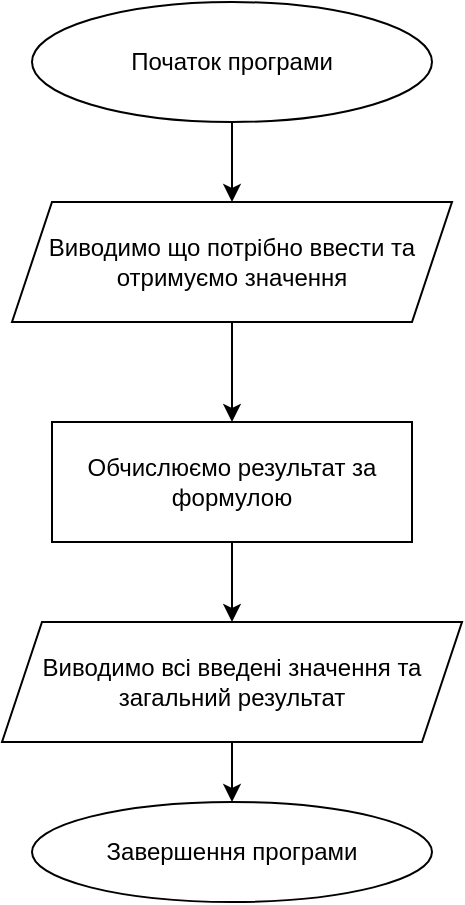 <mxfile version="24.7.16">
  <diagram name="Сторінка-1" id="07kxwsIDlU_DQ5_3TJsR">
    <mxGraphModel grid="1" page="1" gridSize="10" guides="1" tooltips="1" connect="1" arrows="1" fold="1" pageScale="1" pageWidth="827" pageHeight="1169" math="0" shadow="0">
      <root>
        <mxCell id="0" />
        <mxCell id="1" parent="0" />
        <mxCell id="NbhM_euuyiCsOGT7MI1E-7" style="edgeStyle=orthogonalEdgeStyle;rounded=0;orthogonalLoop=1;jettySize=auto;html=1;entryX=0.5;entryY=0;entryDx=0;entryDy=0;" edge="1" parent="1" source="NbhM_euuyiCsOGT7MI1E-1" target="NbhM_euuyiCsOGT7MI1E-2">
          <mxGeometry relative="1" as="geometry" />
        </mxCell>
        <mxCell id="NbhM_euuyiCsOGT7MI1E-1" value="Початок програми" style="ellipse;whiteSpace=wrap;html=1;" vertex="1" parent="1">
          <mxGeometry x="314" y="30" width="200" height="60" as="geometry" />
        </mxCell>
        <mxCell id="NbhM_euuyiCsOGT7MI1E-8" style="edgeStyle=orthogonalEdgeStyle;rounded=0;orthogonalLoop=1;jettySize=auto;html=1;entryX=0.5;entryY=0;entryDx=0;entryDy=0;" edge="1" parent="1" source="NbhM_euuyiCsOGT7MI1E-2" target="NbhM_euuyiCsOGT7MI1E-3">
          <mxGeometry relative="1" as="geometry" />
        </mxCell>
        <mxCell id="NbhM_euuyiCsOGT7MI1E-2" value="Виводимо що потрібно ввести та отримуємо значення" style="shape=parallelogram;perimeter=parallelogramPerimeter;whiteSpace=wrap;html=1;fixedSize=1;" vertex="1" parent="1">
          <mxGeometry x="304" y="130" width="220" height="60" as="geometry" />
        </mxCell>
        <mxCell id="NbhM_euuyiCsOGT7MI1E-9" style="edgeStyle=orthogonalEdgeStyle;rounded=0;orthogonalLoop=1;jettySize=auto;html=1;entryX=0.5;entryY=0;entryDx=0;entryDy=0;" edge="1" parent="1" source="NbhM_euuyiCsOGT7MI1E-3" target="NbhM_euuyiCsOGT7MI1E-4">
          <mxGeometry relative="1" as="geometry" />
        </mxCell>
        <mxCell id="NbhM_euuyiCsOGT7MI1E-3" value="Обчислюємо результат за формулою" style="rounded=0;whiteSpace=wrap;html=1;" vertex="1" parent="1">
          <mxGeometry x="324" y="240" width="180" height="60" as="geometry" />
        </mxCell>
        <mxCell id="NbhM_euuyiCsOGT7MI1E-11" style="edgeStyle=orthogonalEdgeStyle;rounded=0;orthogonalLoop=1;jettySize=auto;html=1;entryX=0.5;entryY=0;entryDx=0;entryDy=0;" edge="1" parent="1" source="NbhM_euuyiCsOGT7MI1E-4" target="NbhM_euuyiCsOGT7MI1E-5">
          <mxGeometry relative="1" as="geometry" />
        </mxCell>
        <mxCell id="NbhM_euuyiCsOGT7MI1E-4" value="Виводимо всі введені значення та загальний результат" style="shape=parallelogram;perimeter=parallelogramPerimeter;whiteSpace=wrap;html=1;fixedSize=1;" vertex="1" parent="1">
          <mxGeometry x="299" y="340" width="230" height="60" as="geometry" />
        </mxCell>
        <mxCell id="NbhM_euuyiCsOGT7MI1E-5" value="Завершення програми" style="ellipse;whiteSpace=wrap;html=1;" vertex="1" parent="1">
          <mxGeometry x="314" y="430" width="200" height="50" as="geometry" />
        </mxCell>
      </root>
    </mxGraphModel>
  </diagram>
</mxfile>
